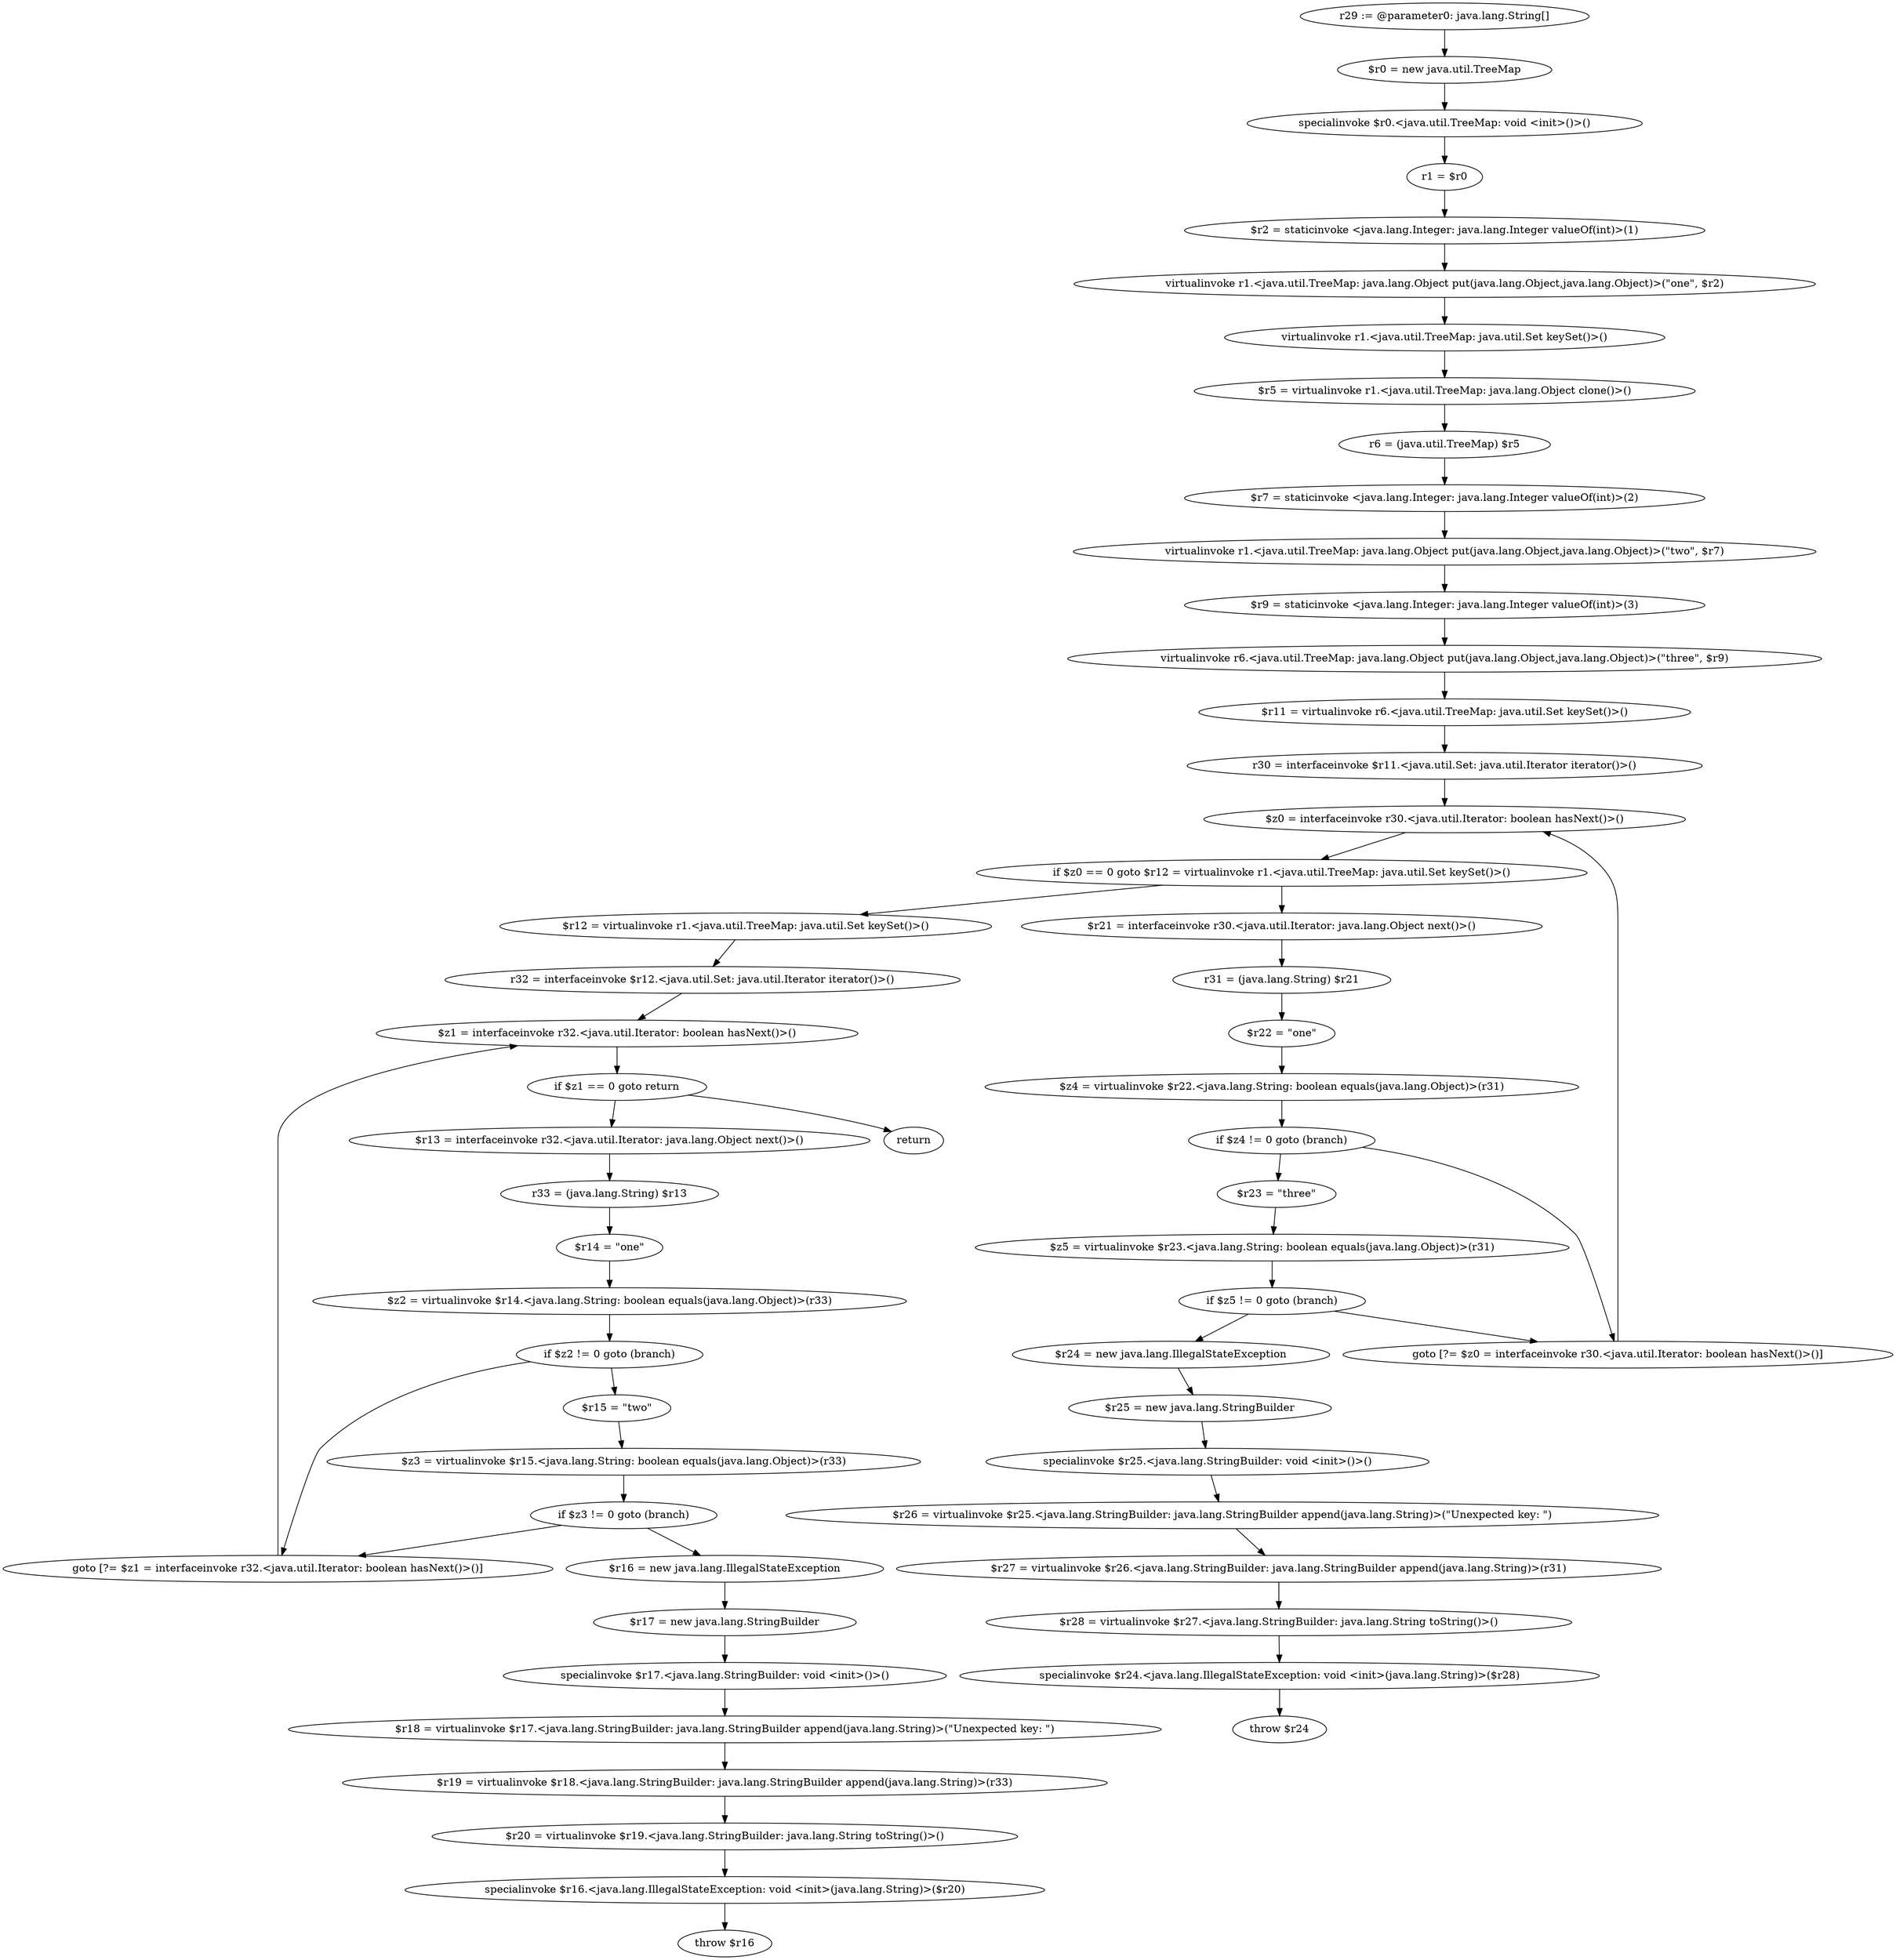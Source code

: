 digraph "unitGraph" {
    "r29 := @parameter0: java.lang.String[]"
    "$r0 = new java.util.TreeMap"
    "specialinvoke $r0.<java.util.TreeMap: void <init>()>()"
    "r1 = $r0"
    "$r2 = staticinvoke <java.lang.Integer: java.lang.Integer valueOf(int)>(1)"
    "virtualinvoke r1.<java.util.TreeMap: java.lang.Object put(java.lang.Object,java.lang.Object)>(\"one\", $r2)"
    "virtualinvoke r1.<java.util.TreeMap: java.util.Set keySet()>()"
    "$r5 = virtualinvoke r1.<java.util.TreeMap: java.lang.Object clone()>()"
    "r6 = (java.util.TreeMap) $r5"
    "$r7 = staticinvoke <java.lang.Integer: java.lang.Integer valueOf(int)>(2)"
    "virtualinvoke r1.<java.util.TreeMap: java.lang.Object put(java.lang.Object,java.lang.Object)>(\"two\", $r7)"
    "$r9 = staticinvoke <java.lang.Integer: java.lang.Integer valueOf(int)>(3)"
    "virtualinvoke r6.<java.util.TreeMap: java.lang.Object put(java.lang.Object,java.lang.Object)>(\"three\", $r9)"
    "$r11 = virtualinvoke r6.<java.util.TreeMap: java.util.Set keySet()>()"
    "r30 = interfaceinvoke $r11.<java.util.Set: java.util.Iterator iterator()>()"
    "$z0 = interfaceinvoke r30.<java.util.Iterator: boolean hasNext()>()"
    "if $z0 == 0 goto $r12 = virtualinvoke r1.<java.util.TreeMap: java.util.Set keySet()>()"
    "$r21 = interfaceinvoke r30.<java.util.Iterator: java.lang.Object next()>()"
    "r31 = (java.lang.String) $r21"
    "$r22 = \"one\""
    "$z4 = virtualinvoke $r22.<java.lang.String: boolean equals(java.lang.Object)>(r31)"
    "if $z4 != 0 goto (branch)"
    "$r23 = \"three\""
    "$z5 = virtualinvoke $r23.<java.lang.String: boolean equals(java.lang.Object)>(r31)"
    "if $z5 != 0 goto (branch)"
    "$r24 = new java.lang.IllegalStateException"
    "$r25 = new java.lang.StringBuilder"
    "specialinvoke $r25.<java.lang.StringBuilder: void <init>()>()"
    "$r26 = virtualinvoke $r25.<java.lang.StringBuilder: java.lang.StringBuilder append(java.lang.String)>(\"Unexpected key: \")"
    "$r27 = virtualinvoke $r26.<java.lang.StringBuilder: java.lang.StringBuilder append(java.lang.String)>(r31)"
    "$r28 = virtualinvoke $r27.<java.lang.StringBuilder: java.lang.String toString()>()"
    "specialinvoke $r24.<java.lang.IllegalStateException: void <init>(java.lang.String)>($r28)"
    "throw $r24"
    "goto [?= $z0 = interfaceinvoke r30.<java.util.Iterator: boolean hasNext()>()]"
    "$r12 = virtualinvoke r1.<java.util.TreeMap: java.util.Set keySet()>()"
    "r32 = interfaceinvoke $r12.<java.util.Set: java.util.Iterator iterator()>()"
    "$z1 = interfaceinvoke r32.<java.util.Iterator: boolean hasNext()>()"
    "if $z1 == 0 goto return"
    "$r13 = interfaceinvoke r32.<java.util.Iterator: java.lang.Object next()>()"
    "r33 = (java.lang.String) $r13"
    "$r14 = \"one\""
    "$z2 = virtualinvoke $r14.<java.lang.String: boolean equals(java.lang.Object)>(r33)"
    "if $z2 != 0 goto (branch)"
    "$r15 = \"two\""
    "$z3 = virtualinvoke $r15.<java.lang.String: boolean equals(java.lang.Object)>(r33)"
    "if $z3 != 0 goto (branch)"
    "$r16 = new java.lang.IllegalStateException"
    "$r17 = new java.lang.StringBuilder"
    "specialinvoke $r17.<java.lang.StringBuilder: void <init>()>()"
    "$r18 = virtualinvoke $r17.<java.lang.StringBuilder: java.lang.StringBuilder append(java.lang.String)>(\"Unexpected key: \")"
    "$r19 = virtualinvoke $r18.<java.lang.StringBuilder: java.lang.StringBuilder append(java.lang.String)>(r33)"
    "$r20 = virtualinvoke $r19.<java.lang.StringBuilder: java.lang.String toString()>()"
    "specialinvoke $r16.<java.lang.IllegalStateException: void <init>(java.lang.String)>($r20)"
    "throw $r16"
    "goto [?= $z1 = interfaceinvoke r32.<java.util.Iterator: boolean hasNext()>()]"
    "return"
    "r29 := @parameter0: java.lang.String[]"->"$r0 = new java.util.TreeMap";
    "$r0 = new java.util.TreeMap"->"specialinvoke $r0.<java.util.TreeMap: void <init>()>()";
    "specialinvoke $r0.<java.util.TreeMap: void <init>()>()"->"r1 = $r0";
    "r1 = $r0"->"$r2 = staticinvoke <java.lang.Integer: java.lang.Integer valueOf(int)>(1)";
    "$r2 = staticinvoke <java.lang.Integer: java.lang.Integer valueOf(int)>(1)"->"virtualinvoke r1.<java.util.TreeMap: java.lang.Object put(java.lang.Object,java.lang.Object)>(\"one\", $r2)";
    "virtualinvoke r1.<java.util.TreeMap: java.lang.Object put(java.lang.Object,java.lang.Object)>(\"one\", $r2)"->"virtualinvoke r1.<java.util.TreeMap: java.util.Set keySet()>()";
    "virtualinvoke r1.<java.util.TreeMap: java.util.Set keySet()>()"->"$r5 = virtualinvoke r1.<java.util.TreeMap: java.lang.Object clone()>()";
    "$r5 = virtualinvoke r1.<java.util.TreeMap: java.lang.Object clone()>()"->"r6 = (java.util.TreeMap) $r5";
    "r6 = (java.util.TreeMap) $r5"->"$r7 = staticinvoke <java.lang.Integer: java.lang.Integer valueOf(int)>(2)";
    "$r7 = staticinvoke <java.lang.Integer: java.lang.Integer valueOf(int)>(2)"->"virtualinvoke r1.<java.util.TreeMap: java.lang.Object put(java.lang.Object,java.lang.Object)>(\"two\", $r7)";
    "virtualinvoke r1.<java.util.TreeMap: java.lang.Object put(java.lang.Object,java.lang.Object)>(\"two\", $r7)"->"$r9 = staticinvoke <java.lang.Integer: java.lang.Integer valueOf(int)>(3)";
    "$r9 = staticinvoke <java.lang.Integer: java.lang.Integer valueOf(int)>(3)"->"virtualinvoke r6.<java.util.TreeMap: java.lang.Object put(java.lang.Object,java.lang.Object)>(\"three\", $r9)";
    "virtualinvoke r6.<java.util.TreeMap: java.lang.Object put(java.lang.Object,java.lang.Object)>(\"three\", $r9)"->"$r11 = virtualinvoke r6.<java.util.TreeMap: java.util.Set keySet()>()";
    "$r11 = virtualinvoke r6.<java.util.TreeMap: java.util.Set keySet()>()"->"r30 = interfaceinvoke $r11.<java.util.Set: java.util.Iterator iterator()>()";
    "r30 = interfaceinvoke $r11.<java.util.Set: java.util.Iterator iterator()>()"->"$z0 = interfaceinvoke r30.<java.util.Iterator: boolean hasNext()>()";
    "$z0 = interfaceinvoke r30.<java.util.Iterator: boolean hasNext()>()"->"if $z0 == 0 goto $r12 = virtualinvoke r1.<java.util.TreeMap: java.util.Set keySet()>()";
    "if $z0 == 0 goto $r12 = virtualinvoke r1.<java.util.TreeMap: java.util.Set keySet()>()"->"$r21 = interfaceinvoke r30.<java.util.Iterator: java.lang.Object next()>()";
    "if $z0 == 0 goto $r12 = virtualinvoke r1.<java.util.TreeMap: java.util.Set keySet()>()"->"$r12 = virtualinvoke r1.<java.util.TreeMap: java.util.Set keySet()>()";
    "$r21 = interfaceinvoke r30.<java.util.Iterator: java.lang.Object next()>()"->"r31 = (java.lang.String) $r21";
    "r31 = (java.lang.String) $r21"->"$r22 = \"one\"";
    "$r22 = \"one\""->"$z4 = virtualinvoke $r22.<java.lang.String: boolean equals(java.lang.Object)>(r31)";
    "$z4 = virtualinvoke $r22.<java.lang.String: boolean equals(java.lang.Object)>(r31)"->"if $z4 != 0 goto (branch)";
    "if $z4 != 0 goto (branch)"->"$r23 = \"three\"";
    "if $z4 != 0 goto (branch)"->"goto [?= $z0 = interfaceinvoke r30.<java.util.Iterator: boolean hasNext()>()]";
    "$r23 = \"three\""->"$z5 = virtualinvoke $r23.<java.lang.String: boolean equals(java.lang.Object)>(r31)";
    "$z5 = virtualinvoke $r23.<java.lang.String: boolean equals(java.lang.Object)>(r31)"->"if $z5 != 0 goto (branch)";
    "if $z5 != 0 goto (branch)"->"$r24 = new java.lang.IllegalStateException";
    "if $z5 != 0 goto (branch)"->"goto [?= $z0 = interfaceinvoke r30.<java.util.Iterator: boolean hasNext()>()]";
    "$r24 = new java.lang.IllegalStateException"->"$r25 = new java.lang.StringBuilder";
    "$r25 = new java.lang.StringBuilder"->"specialinvoke $r25.<java.lang.StringBuilder: void <init>()>()";
    "specialinvoke $r25.<java.lang.StringBuilder: void <init>()>()"->"$r26 = virtualinvoke $r25.<java.lang.StringBuilder: java.lang.StringBuilder append(java.lang.String)>(\"Unexpected key: \")";
    "$r26 = virtualinvoke $r25.<java.lang.StringBuilder: java.lang.StringBuilder append(java.lang.String)>(\"Unexpected key: \")"->"$r27 = virtualinvoke $r26.<java.lang.StringBuilder: java.lang.StringBuilder append(java.lang.String)>(r31)";
    "$r27 = virtualinvoke $r26.<java.lang.StringBuilder: java.lang.StringBuilder append(java.lang.String)>(r31)"->"$r28 = virtualinvoke $r27.<java.lang.StringBuilder: java.lang.String toString()>()";
    "$r28 = virtualinvoke $r27.<java.lang.StringBuilder: java.lang.String toString()>()"->"specialinvoke $r24.<java.lang.IllegalStateException: void <init>(java.lang.String)>($r28)";
    "specialinvoke $r24.<java.lang.IllegalStateException: void <init>(java.lang.String)>($r28)"->"throw $r24";
    "goto [?= $z0 = interfaceinvoke r30.<java.util.Iterator: boolean hasNext()>()]"->"$z0 = interfaceinvoke r30.<java.util.Iterator: boolean hasNext()>()";
    "$r12 = virtualinvoke r1.<java.util.TreeMap: java.util.Set keySet()>()"->"r32 = interfaceinvoke $r12.<java.util.Set: java.util.Iterator iterator()>()";
    "r32 = interfaceinvoke $r12.<java.util.Set: java.util.Iterator iterator()>()"->"$z1 = interfaceinvoke r32.<java.util.Iterator: boolean hasNext()>()";
    "$z1 = interfaceinvoke r32.<java.util.Iterator: boolean hasNext()>()"->"if $z1 == 0 goto return";
    "if $z1 == 0 goto return"->"$r13 = interfaceinvoke r32.<java.util.Iterator: java.lang.Object next()>()";
    "if $z1 == 0 goto return"->"return";
    "$r13 = interfaceinvoke r32.<java.util.Iterator: java.lang.Object next()>()"->"r33 = (java.lang.String) $r13";
    "r33 = (java.lang.String) $r13"->"$r14 = \"one\"";
    "$r14 = \"one\""->"$z2 = virtualinvoke $r14.<java.lang.String: boolean equals(java.lang.Object)>(r33)";
    "$z2 = virtualinvoke $r14.<java.lang.String: boolean equals(java.lang.Object)>(r33)"->"if $z2 != 0 goto (branch)";
    "if $z2 != 0 goto (branch)"->"$r15 = \"two\"";
    "if $z2 != 0 goto (branch)"->"goto [?= $z1 = interfaceinvoke r32.<java.util.Iterator: boolean hasNext()>()]";
    "$r15 = \"two\""->"$z3 = virtualinvoke $r15.<java.lang.String: boolean equals(java.lang.Object)>(r33)";
    "$z3 = virtualinvoke $r15.<java.lang.String: boolean equals(java.lang.Object)>(r33)"->"if $z3 != 0 goto (branch)";
    "if $z3 != 0 goto (branch)"->"$r16 = new java.lang.IllegalStateException";
    "if $z3 != 0 goto (branch)"->"goto [?= $z1 = interfaceinvoke r32.<java.util.Iterator: boolean hasNext()>()]";
    "$r16 = new java.lang.IllegalStateException"->"$r17 = new java.lang.StringBuilder";
    "$r17 = new java.lang.StringBuilder"->"specialinvoke $r17.<java.lang.StringBuilder: void <init>()>()";
    "specialinvoke $r17.<java.lang.StringBuilder: void <init>()>()"->"$r18 = virtualinvoke $r17.<java.lang.StringBuilder: java.lang.StringBuilder append(java.lang.String)>(\"Unexpected key: \")";
    "$r18 = virtualinvoke $r17.<java.lang.StringBuilder: java.lang.StringBuilder append(java.lang.String)>(\"Unexpected key: \")"->"$r19 = virtualinvoke $r18.<java.lang.StringBuilder: java.lang.StringBuilder append(java.lang.String)>(r33)";
    "$r19 = virtualinvoke $r18.<java.lang.StringBuilder: java.lang.StringBuilder append(java.lang.String)>(r33)"->"$r20 = virtualinvoke $r19.<java.lang.StringBuilder: java.lang.String toString()>()";
    "$r20 = virtualinvoke $r19.<java.lang.StringBuilder: java.lang.String toString()>()"->"specialinvoke $r16.<java.lang.IllegalStateException: void <init>(java.lang.String)>($r20)";
    "specialinvoke $r16.<java.lang.IllegalStateException: void <init>(java.lang.String)>($r20)"->"throw $r16";
    "goto [?= $z1 = interfaceinvoke r32.<java.util.Iterator: boolean hasNext()>()]"->"$z1 = interfaceinvoke r32.<java.util.Iterator: boolean hasNext()>()";
}
